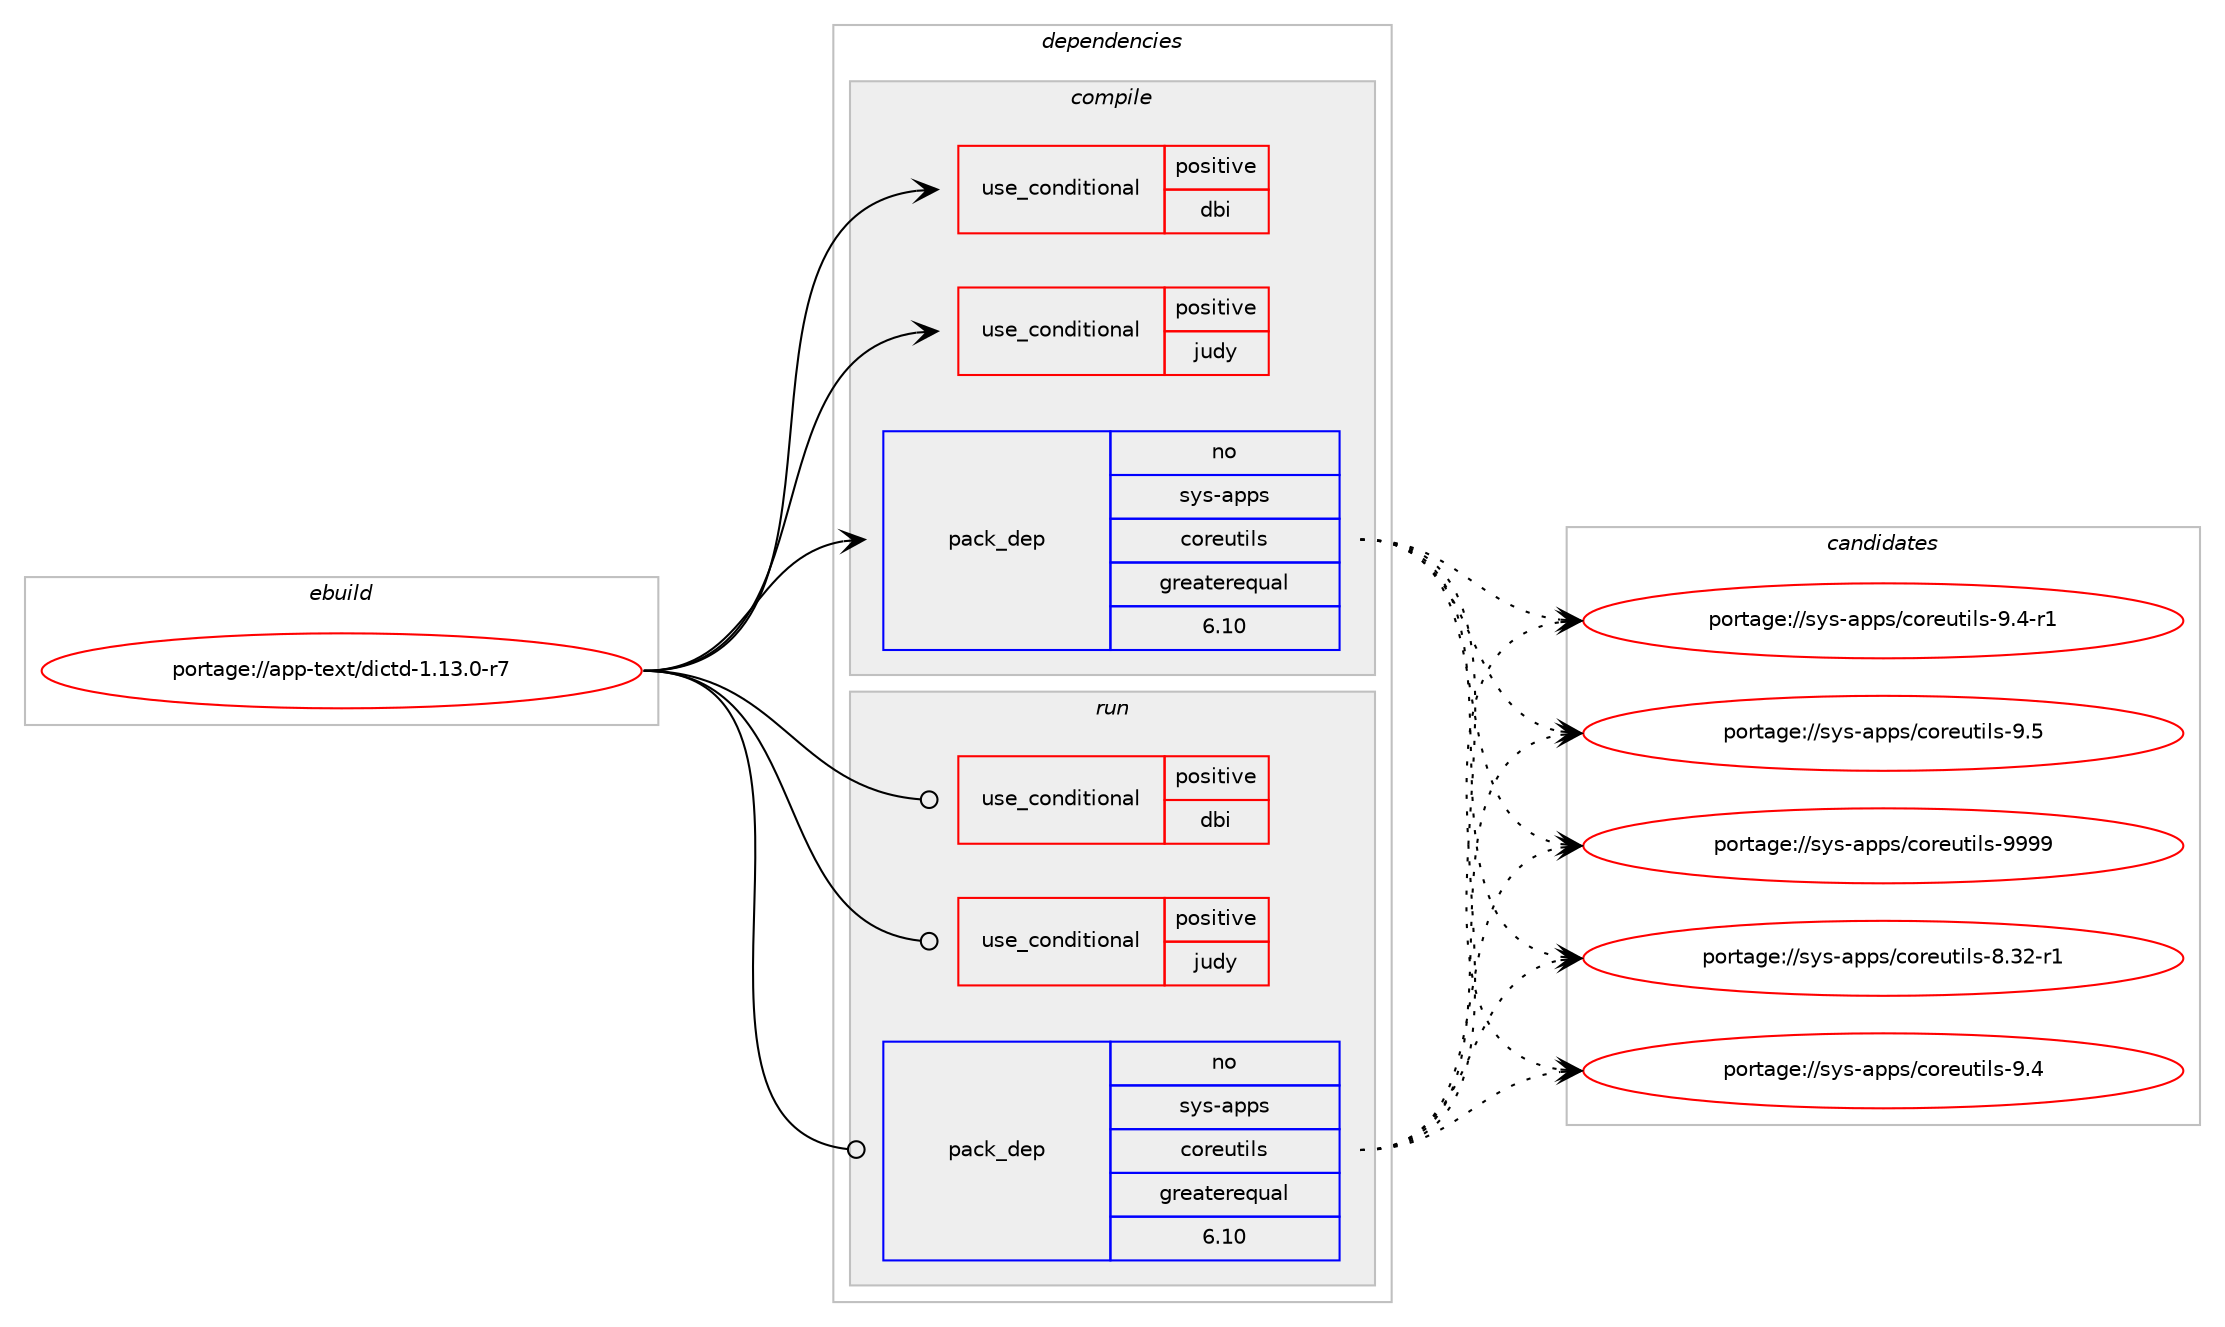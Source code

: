digraph prolog {

# *************
# Graph options
# *************

newrank=true;
concentrate=true;
compound=true;
graph [rankdir=LR,fontname=Helvetica,fontsize=10,ranksep=1.5];#, ranksep=2.5, nodesep=0.2];
edge  [arrowhead=vee];
node  [fontname=Helvetica,fontsize=10];

# **********
# The ebuild
# **********

subgraph cluster_leftcol {
color=gray;
rank=same;
label=<<i>ebuild</i>>;
id [label="portage://app-text/dictd-1.13.0-r7", color=red, width=4, href="../app-text/dictd-1.13.0-r7.svg"];
}

# ****************
# The dependencies
# ****************

subgraph cluster_midcol {
color=gray;
label=<<i>dependencies</i>>;
subgraph cluster_compile {
fillcolor="#eeeeee";
style=filled;
label=<<i>compile</i>>;
subgraph cond14501 {
dependency24298 [label=<<TABLE BORDER="0" CELLBORDER="1" CELLSPACING="0" CELLPADDING="4"><TR><TD ROWSPAN="3" CELLPADDING="10">use_conditional</TD></TR><TR><TD>positive</TD></TR><TR><TD>dbi</TD></TR></TABLE>>, shape=none, color=red];
# *** BEGIN UNKNOWN DEPENDENCY TYPE (TODO) ***
# dependency24298 -> package_dependency(portage://app-text/dictd-1.13.0-r7,install,no,dev-db,libdbi,none,[,,],[],[])
# *** END UNKNOWN DEPENDENCY TYPE (TODO) ***

}
id:e -> dependency24298:w [weight=20,style="solid",arrowhead="vee"];
subgraph cond14502 {
dependency24299 [label=<<TABLE BORDER="0" CELLBORDER="1" CELLSPACING="0" CELLPADDING="4"><TR><TD ROWSPAN="3" CELLPADDING="10">use_conditional</TD></TR><TR><TD>positive</TD></TR><TR><TD>judy</TD></TR></TABLE>>, shape=none, color=red];
# *** BEGIN UNKNOWN DEPENDENCY TYPE (TODO) ***
# dependency24299 -> package_dependency(portage://app-text/dictd-1.13.0-r7,install,no,dev-libs,judy,none,[,,],[],[])
# *** END UNKNOWN DEPENDENCY TYPE (TODO) ***

}
id:e -> dependency24299:w [weight=20,style="solid",arrowhead="vee"];
# *** BEGIN UNKNOWN DEPENDENCY TYPE (TODO) ***
# id -> package_dependency(portage://app-text/dictd-1.13.0-r7,install,no,acct-group,dictd,none,[,,],[],[])
# *** END UNKNOWN DEPENDENCY TYPE (TODO) ***

# *** BEGIN UNKNOWN DEPENDENCY TYPE (TODO) ***
# id -> package_dependency(portage://app-text/dictd-1.13.0-r7,install,no,acct-user,dictd,none,[,,],[],[])
# *** END UNKNOWN DEPENDENCY TYPE (TODO) ***

# *** BEGIN UNKNOWN DEPENDENCY TYPE (TODO) ***
# id -> package_dependency(portage://app-text/dictd-1.13.0-r7,install,no,dev-libs,libmaa,none,[,,],any_same_slot,[])
# *** END UNKNOWN DEPENDENCY TYPE (TODO) ***

subgraph pack9330 {
dependency24300 [label=<<TABLE BORDER="0" CELLBORDER="1" CELLSPACING="0" CELLPADDING="4" WIDTH="220"><TR><TD ROWSPAN="6" CELLPADDING="30">pack_dep</TD></TR><TR><TD WIDTH="110">no</TD></TR><TR><TD>sys-apps</TD></TR><TR><TD>coreutils</TD></TR><TR><TD>greaterequal</TD></TR><TR><TD>6.10</TD></TR></TABLE>>, shape=none, color=blue];
}
id:e -> dependency24300:w [weight=20,style="solid",arrowhead="vee"];
# *** BEGIN UNKNOWN DEPENDENCY TYPE (TODO) ***
# id -> package_dependency(portage://app-text/dictd-1.13.0-r7,install,no,sys-libs,zlib,none,[,,],[],[])
# *** END UNKNOWN DEPENDENCY TYPE (TODO) ***

}
subgraph cluster_compileandrun {
fillcolor="#eeeeee";
style=filled;
label=<<i>compile and run</i>>;
}
subgraph cluster_run {
fillcolor="#eeeeee";
style=filled;
label=<<i>run</i>>;
subgraph cond14503 {
dependency24301 [label=<<TABLE BORDER="0" CELLBORDER="1" CELLSPACING="0" CELLPADDING="4"><TR><TD ROWSPAN="3" CELLPADDING="10">use_conditional</TD></TR><TR><TD>positive</TD></TR><TR><TD>dbi</TD></TR></TABLE>>, shape=none, color=red];
# *** BEGIN UNKNOWN DEPENDENCY TYPE (TODO) ***
# dependency24301 -> package_dependency(portage://app-text/dictd-1.13.0-r7,run,no,dev-db,libdbi,none,[,,],[],[])
# *** END UNKNOWN DEPENDENCY TYPE (TODO) ***

}
id:e -> dependency24301:w [weight=20,style="solid",arrowhead="odot"];
subgraph cond14504 {
dependency24302 [label=<<TABLE BORDER="0" CELLBORDER="1" CELLSPACING="0" CELLPADDING="4"><TR><TD ROWSPAN="3" CELLPADDING="10">use_conditional</TD></TR><TR><TD>positive</TD></TR><TR><TD>judy</TD></TR></TABLE>>, shape=none, color=red];
# *** BEGIN UNKNOWN DEPENDENCY TYPE (TODO) ***
# dependency24302 -> package_dependency(portage://app-text/dictd-1.13.0-r7,run,no,dev-libs,judy,none,[,,],[],[])
# *** END UNKNOWN DEPENDENCY TYPE (TODO) ***

}
id:e -> dependency24302:w [weight=20,style="solid",arrowhead="odot"];
# *** BEGIN UNKNOWN DEPENDENCY TYPE (TODO) ***
# id -> package_dependency(portage://app-text/dictd-1.13.0-r7,run,no,acct-group,dictd,none,[,,],[],[])
# *** END UNKNOWN DEPENDENCY TYPE (TODO) ***

# *** BEGIN UNKNOWN DEPENDENCY TYPE (TODO) ***
# id -> package_dependency(portage://app-text/dictd-1.13.0-r7,run,no,acct-user,dictd,none,[,,],[],[])
# *** END UNKNOWN DEPENDENCY TYPE (TODO) ***

# *** BEGIN UNKNOWN DEPENDENCY TYPE (TODO) ***
# id -> package_dependency(portage://app-text/dictd-1.13.0-r7,run,no,dev-libs,libmaa,none,[,,],any_same_slot,[])
# *** END UNKNOWN DEPENDENCY TYPE (TODO) ***

subgraph pack9331 {
dependency24303 [label=<<TABLE BORDER="0" CELLBORDER="1" CELLSPACING="0" CELLPADDING="4" WIDTH="220"><TR><TD ROWSPAN="6" CELLPADDING="30">pack_dep</TD></TR><TR><TD WIDTH="110">no</TD></TR><TR><TD>sys-apps</TD></TR><TR><TD>coreutils</TD></TR><TR><TD>greaterequal</TD></TR><TR><TD>6.10</TD></TR></TABLE>>, shape=none, color=blue];
}
id:e -> dependency24303:w [weight=20,style="solid",arrowhead="odot"];
# *** BEGIN UNKNOWN DEPENDENCY TYPE (TODO) ***
# id -> package_dependency(portage://app-text/dictd-1.13.0-r7,run,no,sys-libs,zlib,none,[,,],[],[])
# *** END UNKNOWN DEPENDENCY TYPE (TODO) ***

}
}

# **************
# The candidates
# **************

subgraph cluster_choices {
rank=same;
color=gray;
label=<<i>candidates</i>>;

subgraph choice9330 {
color=black;
nodesep=1;
choice1151211154597112112115479911111410111711610510811545564651504511449 [label="portage://sys-apps/coreutils-8.32-r1", color=red, width=4,href="../sys-apps/coreutils-8.32-r1.svg"];
choice1151211154597112112115479911111410111711610510811545574652 [label="portage://sys-apps/coreutils-9.4", color=red, width=4,href="../sys-apps/coreutils-9.4.svg"];
choice11512111545971121121154799111114101117116105108115455746524511449 [label="portage://sys-apps/coreutils-9.4-r1", color=red, width=4,href="../sys-apps/coreutils-9.4-r1.svg"];
choice1151211154597112112115479911111410111711610510811545574653 [label="portage://sys-apps/coreutils-9.5", color=red, width=4,href="../sys-apps/coreutils-9.5.svg"];
choice115121115459711211211547991111141011171161051081154557575757 [label="portage://sys-apps/coreutils-9999", color=red, width=4,href="../sys-apps/coreutils-9999.svg"];
dependency24300:e -> choice1151211154597112112115479911111410111711610510811545564651504511449:w [style=dotted,weight="100"];
dependency24300:e -> choice1151211154597112112115479911111410111711610510811545574652:w [style=dotted,weight="100"];
dependency24300:e -> choice11512111545971121121154799111114101117116105108115455746524511449:w [style=dotted,weight="100"];
dependency24300:e -> choice1151211154597112112115479911111410111711610510811545574653:w [style=dotted,weight="100"];
dependency24300:e -> choice115121115459711211211547991111141011171161051081154557575757:w [style=dotted,weight="100"];
}
subgraph choice9331 {
color=black;
nodesep=1;
choice1151211154597112112115479911111410111711610510811545564651504511449 [label="portage://sys-apps/coreutils-8.32-r1", color=red, width=4,href="../sys-apps/coreutils-8.32-r1.svg"];
choice1151211154597112112115479911111410111711610510811545574652 [label="portage://sys-apps/coreutils-9.4", color=red, width=4,href="../sys-apps/coreutils-9.4.svg"];
choice11512111545971121121154799111114101117116105108115455746524511449 [label="portage://sys-apps/coreutils-9.4-r1", color=red, width=4,href="../sys-apps/coreutils-9.4-r1.svg"];
choice1151211154597112112115479911111410111711610510811545574653 [label="portage://sys-apps/coreutils-9.5", color=red, width=4,href="../sys-apps/coreutils-9.5.svg"];
choice115121115459711211211547991111141011171161051081154557575757 [label="portage://sys-apps/coreutils-9999", color=red, width=4,href="../sys-apps/coreutils-9999.svg"];
dependency24303:e -> choice1151211154597112112115479911111410111711610510811545564651504511449:w [style=dotted,weight="100"];
dependency24303:e -> choice1151211154597112112115479911111410111711610510811545574652:w [style=dotted,weight="100"];
dependency24303:e -> choice11512111545971121121154799111114101117116105108115455746524511449:w [style=dotted,weight="100"];
dependency24303:e -> choice1151211154597112112115479911111410111711610510811545574653:w [style=dotted,weight="100"];
dependency24303:e -> choice115121115459711211211547991111141011171161051081154557575757:w [style=dotted,weight="100"];
}
}

}
